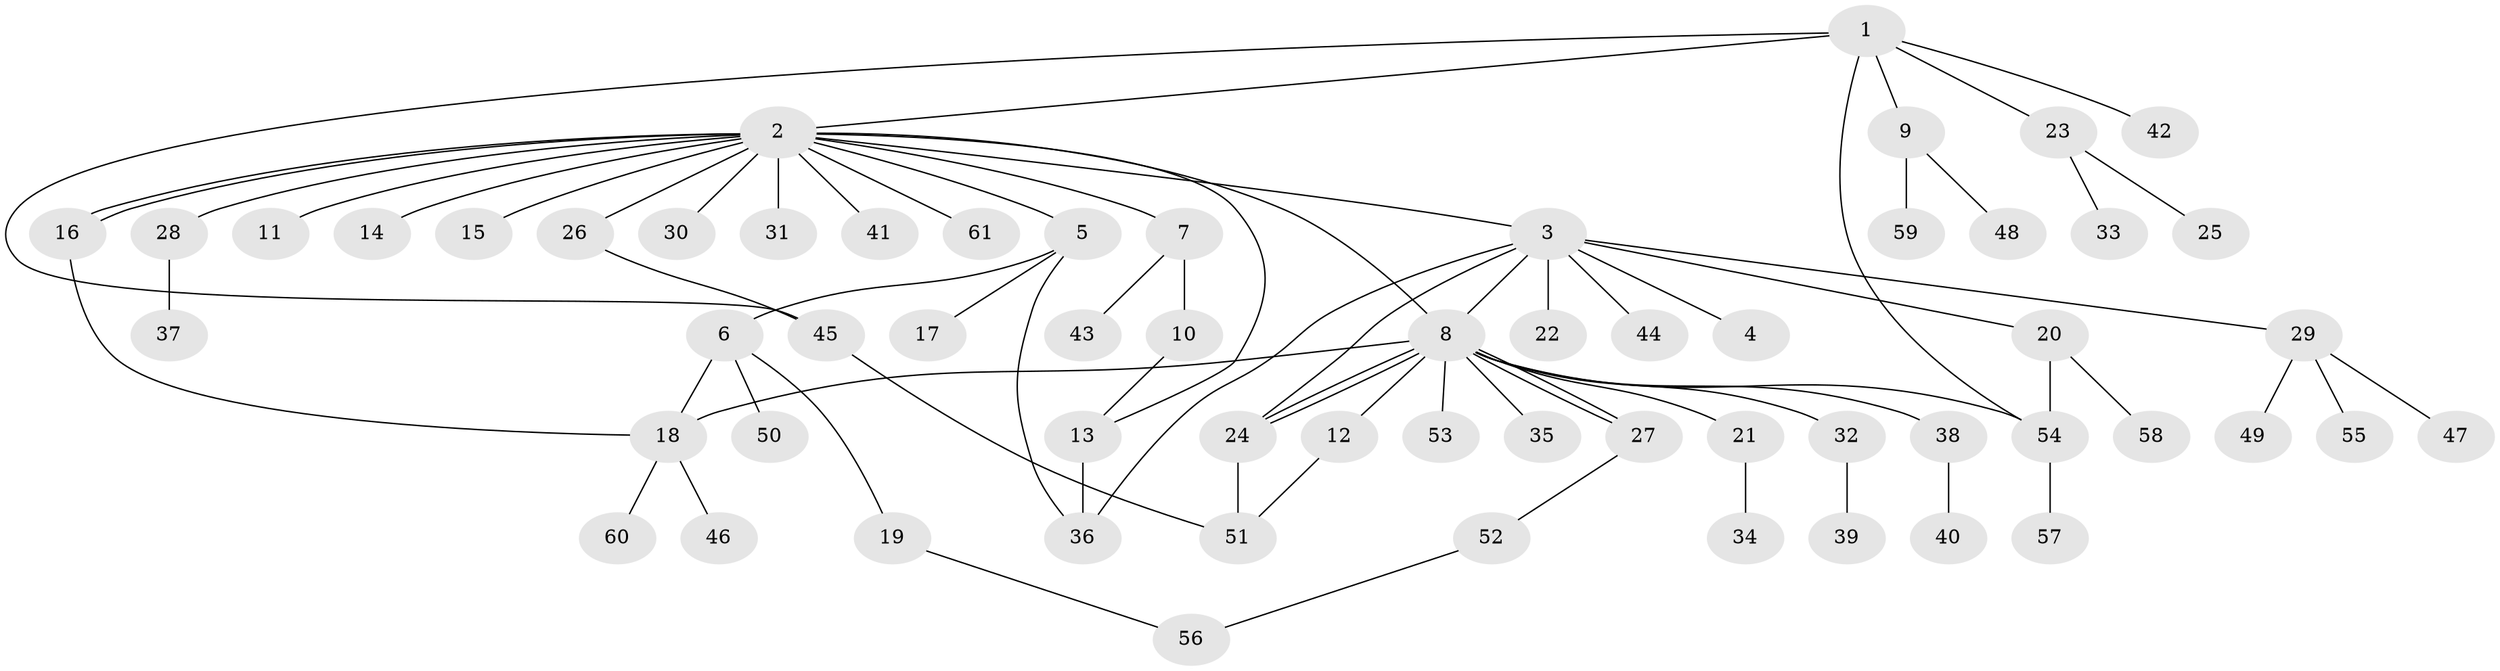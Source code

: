 // Generated by graph-tools (version 1.1) at 2025/01/03/09/25 03:01:53]
// undirected, 61 vertices, 76 edges
graph export_dot {
graph [start="1"]
  node [color=gray90,style=filled];
  1;
  2;
  3;
  4;
  5;
  6;
  7;
  8;
  9;
  10;
  11;
  12;
  13;
  14;
  15;
  16;
  17;
  18;
  19;
  20;
  21;
  22;
  23;
  24;
  25;
  26;
  27;
  28;
  29;
  30;
  31;
  32;
  33;
  34;
  35;
  36;
  37;
  38;
  39;
  40;
  41;
  42;
  43;
  44;
  45;
  46;
  47;
  48;
  49;
  50;
  51;
  52;
  53;
  54;
  55;
  56;
  57;
  58;
  59;
  60;
  61;
  1 -- 2;
  1 -- 9;
  1 -- 23;
  1 -- 42;
  1 -- 45;
  1 -- 54;
  2 -- 3;
  2 -- 5;
  2 -- 7;
  2 -- 8;
  2 -- 11;
  2 -- 13;
  2 -- 14;
  2 -- 15;
  2 -- 16;
  2 -- 16;
  2 -- 26;
  2 -- 28;
  2 -- 30;
  2 -- 31;
  2 -- 41;
  2 -- 61;
  3 -- 4;
  3 -- 8;
  3 -- 20;
  3 -- 22;
  3 -- 24;
  3 -- 29;
  3 -- 36;
  3 -- 44;
  5 -- 6;
  5 -- 17;
  5 -- 36;
  6 -- 18;
  6 -- 19;
  6 -- 50;
  7 -- 10;
  7 -- 43;
  8 -- 12;
  8 -- 18;
  8 -- 21;
  8 -- 24;
  8 -- 24;
  8 -- 27;
  8 -- 27;
  8 -- 32;
  8 -- 35;
  8 -- 38;
  8 -- 53;
  8 -- 54;
  9 -- 48;
  9 -- 59;
  10 -- 13;
  12 -- 51;
  13 -- 36;
  16 -- 18;
  18 -- 46;
  18 -- 60;
  19 -- 56;
  20 -- 54;
  20 -- 58;
  21 -- 34;
  23 -- 25;
  23 -- 33;
  24 -- 51;
  26 -- 45;
  27 -- 52;
  28 -- 37;
  29 -- 47;
  29 -- 49;
  29 -- 55;
  32 -- 39;
  38 -- 40;
  45 -- 51;
  52 -- 56;
  54 -- 57;
}
